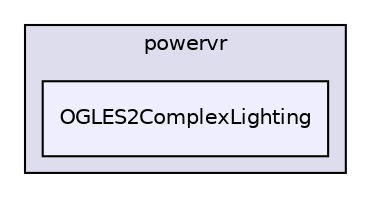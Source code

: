 digraph "PVR/SDK_3.4/Examples/Intermediate/ComplexLighting/OGLES2/Build/Android/src/com/powervr/OGLES2ComplexLighting" {
  compound=true
  node [ fontsize="10", fontname="Helvetica"];
  edge [ labelfontsize="10", labelfontname="Helvetica"];
  subgraph clusterdir_c7726bdd5d262c945b9b3a6821b4537e {
    graph [ bgcolor="#ddddee", pencolor="black", label="powervr" fontname="Helvetica", fontsize="10", URL="dir_c7726bdd5d262c945b9b3a6821b4537e.html"]
  dir_fd61e38a1d594d4d4de5a9ecc01cc409 [shape=box, label="OGLES2ComplexLighting", style="filled", fillcolor="#eeeeff", pencolor="black", URL="dir_fd61e38a1d594d4d4de5a9ecc01cc409.html"];
  }
}

